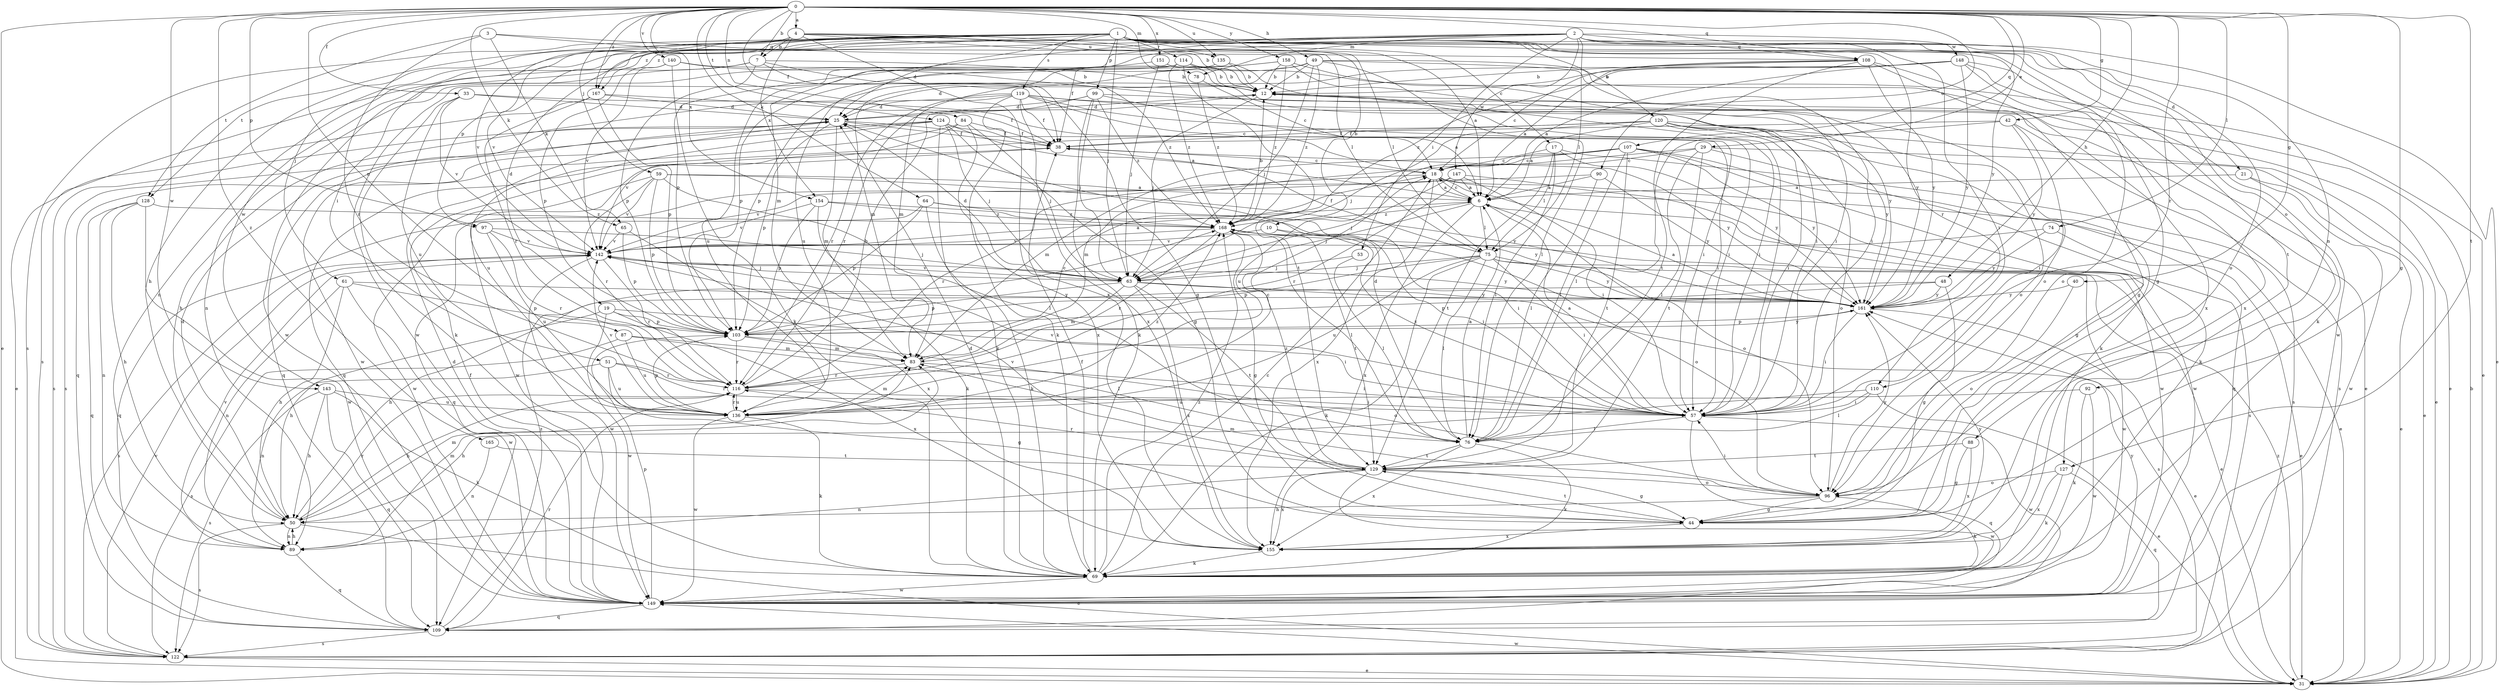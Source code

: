 strict digraph  {
0;
1;
2;
3;
4;
6;
7;
10;
12;
17;
18;
19;
21;
25;
29;
31;
33;
38;
40;
42;
44;
48;
49;
50;
51;
53;
57;
59;
61;
63;
64;
65;
69;
74;
75;
76;
78;
83;
84;
87;
88;
89;
90;
92;
96;
97;
99;
103;
107;
108;
109;
110;
114;
116;
119;
120;
122;
124;
127;
128;
129;
135;
136;
140;
142;
143;
147;
148;
149;
151;
154;
155;
158;
161;
165;
167;
168;
0 -> 4  [label=a];
0 -> 7  [label=b];
0 -> 29  [label=e];
0 -> 31  [label=e];
0 -> 33  [label=f];
0 -> 38  [label=f];
0 -> 40  [label=g];
0 -> 42  [label=g];
0 -> 44  [label=g];
0 -> 48  [label=h];
0 -> 49  [label=h];
0 -> 59  [label=j];
0 -> 64  [label=k];
0 -> 65  [label=k];
0 -> 74  [label=l];
0 -> 78  [label=m];
0 -> 84  [label=n];
0 -> 87  [label=n];
0 -> 90  [label=o];
0 -> 97  [label=p];
0 -> 107  [label=q];
0 -> 108  [label=q];
0 -> 110  [label=r];
0 -> 124  [label=t];
0 -> 127  [label=t];
0 -> 135  [label=u];
0 -> 140  [label=v];
0 -> 143  [label=w];
0 -> 151  [label=x];
0 -> 154  [label=x];
0 -> 158  [label=y];
0 -> 165  [label=z];
0 -> 167  [label=z];
1 -> 6  [label=a];
1 -> 17  [label=c];
1 -> 19  [label=d];
1 -> 21  [label=d];
1 -> 25  [label=d];
1 -> 31  [label=e];
1 -> 44  [label=g];
1 -> 50  [label=h];
1 -> 51  [label=i];
1 -> 61  [label=j];
1 -> 63  [label=j];
1 -> 92  [label=o];
1 -> 97  [label=p];
1 -> 99  [label=p];
1 -> 110  [label=r];
1 -> 114  [label=r];
1 -> 119  [label=s];
1 -> 120  [label=s];
1 -> 122  [label=s];
1 -> 127  [label=t];
1 -> 128  [label=t];
1 -> 142  [label=v];
1 -> 161  [label=y];
2 -> 38  [label=f];
2 -> 53  [label=i];
2 -> 57  [label=i];
2 -> 75  [label=l];
2 -> 78  [label=m];
2 -> 83  [label=m];
2 -> 88  [label=n];
2 -> 89  [label=n];
2 -> 96  [label=o];
2 -> 103  [label=p];
2 -> 108  [label=q];
2 -> 143  [label=w];
2 -> 147  [label=w];
2 -> 148  [label=w];
2 -> 167  [label=z];
3 -> 65  [label=k];
3 -> 75  [label=l];
3 -> 108  [label=q];
3 -> 116  [label=r];
3 -> 128  [label=t];
4 -> 7  [label=b];
4 -> 10  [label=b];
4 -> 12  [label=b];
4 -> 75  [label=l];
4 -> 135  [label=u];
4 -> 142  [label=v];
4 -> 154  [label=x];
4 -> 155  [label=x];
4 -> 167  [label=z];
6 -> 18  [label=c];
6 -> 63  [label=j];
6 -> 75  [label=l];
6 -> 96  [label=o];
6 -> 155  [label=x];
6 -> 168  [label=z];
7 -> 12  [label=b];
7 -> 44  [label=g];
7 -> 103  [label=p];
7 -> 122  [label=s];
7 -> 149  [label=w];
7 -> 168  [label=z];
10 -> 57  [label=i];
10 -> 129  [label=t];
10 -> 142  [label=v];
12 -> 25  [label=d];
12 -> 57  [label=i];
12 -> 63  [label=j];
12 -> 161  [label=y];
17 -> 18  [label=c];
17 -> 75  [label=l];
17 -> 76  [label=l];
17 -> 122  [label=s];
17 -> 129  [label=t];
17 -> 161  [label=y];
18 -> 6  [label=a];
18 -> 31  [label=e];
18 -> 116  [label=r];
18 -> 122  [label=s];
18 -> 149  [label=w];
18 -> 155  [label=x];
19 -> 50  [label=h];
19 -> 57  [label=i];
19 -> 103  [label=p];
19 -> 149  [label=w];
19 -> 155  [label=x];
21 -> 6  [label=a];
21 -> 31  [label=e];
21 -> 149  [label=w];
25 -> 38  [label=f];
25 -> 57  [label=i];
25 -> 83  [label=m];
25 -> 103  [label=p];
25 -> 109  [label=q];
25 -> 122  [label=s];
29 -> 18  [label=c];
29 -> 31  [label=e];
29 -> 69  [label=k];
29 -> 76  [label=l];
29 -> 83  [label=m];
29 -> 129  [label=t];
31 -> 12  [label=b];
31 -> 149  [label=w];
31 -> 168  [label=z];
33 -> 25  [label=d];
33 -> 57  [label=i];
33 -> 69  [label=k];
33 -> 136  [label=u];
33 -> 142  [label=v];
38 -> 18  [label=c];
38 -> 149  [label=w];
38 -> 161  [label=y];
40 -> 96  [label=o];
40 -> 161  [label=y];
42 -> 38  [label=f];
42 -> 57  [label=i];
42 -> 76  [label=l];
42 -> 122  [label=s];
42 -> 161  [label=y];
44 -> 129  [label=t];
44 -> 155  [label=x];
48 -> 44  [label=g];
48 -> 50  [label=h];
48 -> 103  [label=p];
48 -> 161  [label=y];
49 -> 12  [label=b];
49 -> 25  [label=d];
49 -> 57  [label=i];
49 -> 63  [label=j];
49 -> 76  [label=l];
49 -> 83  [label=m];
49 -> 155  [label=x];
49 -> 168  [label=z];
50 -> 25  [label=d];
50 -> 31  [label=e];
50 -> 83  [label=m];
50 -> 89  [label=n];
50 -> 116  [label=r];
50 -> 122  [label=s];
51 -> 44  [label=g];
51 -> 57  [label=i];
51 -> 89  [label=n];
51 -> 116  [label=r];
51 -> 136  [label=u];
53 -> 63  [label=j];
53 -> 76  [label=l];
57 -> 6  [label=a];
57 -> 76  [label=l];
57 -> 109  [label=q];
57 -> 142  [label=v];
57 -> 149  [label=w];
57 -> 168  [label=z];
59 -> 6  [label=a];
59 -> 76  [label=l];
59 -> 103  [label=p];
59 -> 116  [label=r];
59 -> 142  [label=v];
59 -> 149  [label=w];
59 -> 161  [label=y];
61 -> 50  [label=h];
61 -> 89  [label=n];
61 -> 103  [label=p];
61 -> 149  [label=w];
61 -> 161  [label=y];
63 -> 25  [label=d];
63 -> 83  [label=m];
63 -> 103  [label=p];
63 -> 122  [label=s];
63 -> 129  [label=t];
63 -> 142  [label=v];
63 -> 155  [label=x];
63 -> 161  [label=y];
64 -> 69  [label=k];
64 -> 103  [label=p];
64 -> 109  [label=q];
64 -> 161  [label=y];
64 -> 168  [label=z];
65 -> 103  [label=p];
65 -> 142  [label=v];
65 -> 155  [label=x];
69 -> 18  [label=c];
69 -> 25  [label=d];
69 -> 38  [label=f];
69 -> 149  [label=w];
69 -> 168  [label=z];
74 -> 31  [label=e];
74 -> 142  [label=v];
74 -> 161  [label=y];
75 -> 31  [label=e];
75 -> 38  [label=f];
75 -> 57  [label=i];
75 -> 63  [label=j];
75 -> 69  [label=k];
75 -> 76  [label=l];
75 -> 103  [label=p];
75 -> 136  [label=u];
75 -> 149  [label=w];
75 -> 161  [label=y];
76 -> 6  [label=a];
76 -> 25  [label=d];
76 -> 69  [label=k];
76 -> 129  [label=t];
76 -> 155  [label=x];
78 -> 18  [label=c];
78 -> 168  [label=z];
83 -> 18  [label=c];
83 -> 57  [label=i];
83 -> 116  [label=r];
84 -> 38  [label=f];
84 -> 63  [label=j];
84 -> 142  [label=v];
84 -> 149  [label=w];
84 -> 155  [label=x];
87 -> 76  [label=l];
87 -> 83  [label=m];
87 -> 122  [label=s];
87 -> 136  [label=u];
88 -> 44  [label=g];
88 -> 129  [label=t];
88 -> 155  [label=x];
89 -> 50  [label=h];
89 -> 83  [label=m];
89 -> 109  [label=q];
89 -> 142  [label=v];
90 -> 6  [label=a];
90 -> 76  [label=l];
90 -> 142  [label=v];
90 -> 161  [label=y];
92 -> 69  [label=k];
92 -> 136  [label=u];
92 -> 149  [label=w];
96 -> 44  [label=g];
96 -> 50  [label=h];
96 -> 57  [label=i];
96 -> 69  [label=k];
96 -> 83  [label=m];
96 -> 161  [label=y];
97 -> 63  [label=j];
97 -> 116  [label=r];
97 -> 136  [label=u];
97 -> 142  [label=v];
99 -> 6  [label=a];
99 -> 25  [label=d];
99 -> 31  [label=e];
99 -> 63  [label=j];
99 -> 69  [label=k];
99 -> 116  [label=r];
99 -> 168  [label=z];
103 -> 83  [label=m];
103 -> 96  [label=o];
103 -> 116  [label=r];
103 -> 161  [label=y];
107 -> 18  [label=c];
107 -> 44  [label=g];
107 -> 76  [label=l];
107 -> 83  [label=m];
107 -> 109  [label=q];
107 -> 129  [label=t];
107 -> 136  [label=u];
107 -> 161  [label=y];
108 -> 6  [label=a];
108 -> 12  [label=b];
108 -> 18  [label=c];
108 -> 44  [label=g];
108 -> 129  [label=t];
108 -> 155  [label=x];
108 -> 161  [label=y];
109 -> 116  [label=r];
109 -> 122  [label=s];
109 -> 168  [label=z];
110 -> 31  [label=e];
110 -> 50  [label=h];
110 -> 57  [label=i];
110 -> 76  [label=l];
114 -> 12  [label=b];
114 -> 31  [label=e];
114 -> 129  [label=t];
114 -> 136  [label=u];
114 -> 149  [label=w];
114 -> 168  [label=z];
116 -> 12  [label=b];
116 -> 50  [label=h];
116 -> 57  [label=i];
116 -> 136  [label=u];
119 -> 18  [label=c];
119 -> 25  [label=d];
119 -> 31  [label=e];
119 -> 38  [label=f];
119 -> 50  [label=h];
119 -> 57  [label=i];
119 -> 69  [label=k];
119 -> 96  [label=o];
119 -> 116  [label=r];
119 -> 155  [label=x];
120 -> 6  [label=a];
120 -> 31  [label=e];
120 -> 38  [label=f];
120 -> 57  [label=i];
120 -> 63  [label=j];
120 -> 69  [label=k];
120 -> 96  [label=o];
120 -> 109  [label=q];
120 -> 161  [label=y];
122 -> 31  [label=e];
122 -> 142  [label=v];
124 -> 6  [label=a];
124 -> 38  [label=f];
124 -> 44  [label=g];
124 -> 63  [label=j];
124 -> 69  [label=k];
124 -> 109  [label=q];
124 -> 122  [label=s];
124 -> 136  [label=u];
127 -> 69  [label=k];
127 -> 96  [label=o];
127 -> 109  [label=q];
127 -> 155  [label=x];
128 -> 50  [label=h];
128 -> 89  [label=n];
128 -> 109  [label=q];
128 -> 149  [label=w];
128 -> 168  [label=z];
129 -> 44  [label=g];
129 -> 89  [label=n];
129 -> 96  [label=o];
129 -> 116  [label=r];
129 -> 142  [label=v];
129 -> 149  [label=w];
129 -> 155  [label=x];
129 -> 168  [label=z];
135 -> 12  [label=b];
135 -> 57  [label=i];
135 -> 136  [label=u];
136 -> 18  [label=c];
136 -> 69  [label=k];
136 -> 83  [label=m];
136 -> 103  [label=p];
136 -> 116  [label=r];
136 -> 142  [label=v];
136 -> 149  [label=w];
136 -> 168  [label=z];
140 -> 12  [label=b];
140 -> 69  [label=k];
140 -> 96  [label=o];
140 -> 103  [label=p];
140 -> 142  [label=v];
142 -> 6  [label=a];
142 -> 63  [label=j];
142 -> 116  [label=r];
142 -> 122  [label=s];
142 -> 149  [label=w];
142 -> 161  [label=y];
143 -> 50  [label=h];
143 -> 69  [label=k];
143 -> 109  [label=q];
143 -> 122  [label=s];
143 -> 136  [label=u];
147 -> 6  [label=a];
147 -> 57  [label=i];
147 -> 63  [label=j];
147 -> 109  [label=q];
147 -> 116  [label=r];
147 -> 149  [label=w];
148 -> 6  [label=a];
148 -> 12  [label=b];
148 -> 69  [label=k];
148 -> 96  [label=o];
148 -> 103  [label=p];
148 -> 149  [label=w];
148 -> 161  [label=y];
148 -> 168  [label=z];
149 -> 25  [label=d];
149 -> 38  [label=f];
149 -> 103  [label=p];
149 -> 109  [label=q];
149 -> 161  [label=y];
151 -> 12  [label=b];
151 -> 57  [label=i];
151 -> 63  [label=j];
151 -> 89  [label=n];
154 -> 57  [label=i];
154 -> 69  [label=k];
154 -> 103  [label=p];
154 -> 142  [label=v];
154 -> 168  [label=z];
155 -> 69  [label=k];
155 -> 161  [label=y];
158 -> 12  [label=b];
158 -> 57  [label=i];
158 -> 83  [label=m];
158 -> 103  [label=p];
158 -> 161  [label=y];
158 -> 168  [label=z];
161 -> 6  [label=a];
161 -> 31  [label=e];
161 -> 57  [label=i];
161 -> 103  [label=p];
165 -> 89  [label=n];
165 -> 129  [label=t];
167 -> 25  [label=d];
167 -> 31  [label=e];
167 -> 38  [label=f];
167 -> 103  [label=p];
167 -> 116  [label=r];
168 -> 12  [label=b];
168 -> 44  [label=g];
168 -> 76  [label=l];
168 -> 96  [label=o];
168 -> 116  [label=r];
168 -> 142  [label=v];
}
